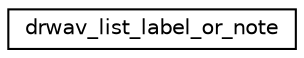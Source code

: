 digraph "Graphical Class Hierarchy"
{
 // LATEX_PDF_SIZE
  edge [fontname="Helvetica",fontsize="10",labelfontname="Helvetica",labelfontsize="10"];
  node [fontname="Helvetica",fontsize="10",shape=record];
  rankdir="LR";
  Node0 [label="drwav_list_label_or_note",height=0.2,width=0.4,color="black", fillcolor="white", style="filled",URL="$structdrwav__list__label__or__note.html",tooltip=" "];
}
